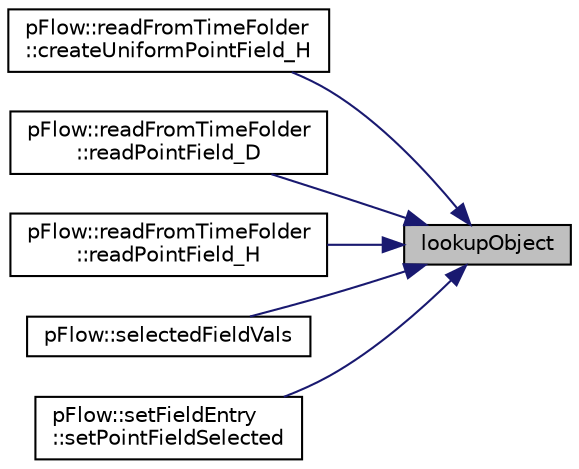 digraph "lookupObject"
{
 // LATEX_PDF_SIZE
  edge [fontname="Helvetica",fontsize="10",labelfontname="Helvetica",labelfontsize="10"];
  node [fontname="Helvetica",fontsize="10",shape=record];
  rankdir="RL";
  Node1 [label="lookupObject",height=0.2,width=0.4,color="black", fillcolor="grey75", style="filled", fontcolor="black",tooltip="return a ref to the underlaying data in the object"];
  Node1 -> Node2 [dir="back",color="midnightblue",fontsize="10",style="solid",fontname="Helvetica"];
  Node2 [label="pFlow::readFromTimeFolder\l::createUniformPointField_H",height=0.2,width=0.4,color="black", fillcolor="white", style="filled",URL="$classpFlow_1_1readFromTimeFolder.html#a307263ace4a525462b95e84e1da32ad9",tooltip=" "];
  Node1 -> Node3 [dir="back",color="midnightblue",fontsize="10",style="solid",fontname="Helvetica"];
  Node3 [label="pFlow::readFromTimeFolder\l::readPointField_D",height=0.2,width=0.4,color="black", fillcolor="white", style="filled",URL="$classpFlow_1_1readFromTimeFolder.html#a2a316c0826df91a66011cd5257e36fc6",tooltip=" "];
  Node1 -> Node4 [dir="back",color="midnightblue",fontsize="10",style="solid",fontname="Helvetica"];
  Node4 [label="pFlow::readFromTimeFolder\l::readPointField_H",height=0.2,width=0.4,color="black", fillcolor="white", style="filled",URL="$classpFlow_1_1readFromTimeFolder.html#a729d812543505df138f002963942414f",tooltip=" "];
  Node1 -> Node5 [dir="back",color="midnightblue",fontsize="10",style="solid",fontname="Helvetica"];
  Node5 [label="pFlow::selectedFieldVals",height=0.2,width=0.4,color="black", fillcolor="white", style="filled",URL="$namespacepFlow.html#ab992eb0568686e6f77238116f22983a8",tooltip=" "];
  Node1 -> Node6 [dir="back",color="midnightblue",fontsize="10",style="solid",fontname="Helvetica"];
  Node6 [label="pFlow::setFieldEntry\l::setPointFieldSelected",height=0.2,width=0.4,color="black", fillcolor="white", style="filled",URL="$classpFlow_1_1setFieldEntry.html#a75afadc3766c1cd2ef9a6086ecc8fbff",tooltip=" "];
}
